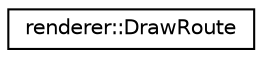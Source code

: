 digraph "Graphical Class Hierarchy"
{
 // LATEX_PDF_SIZE
  edge [fontname="Helvetica",fontsize="10",labelfontname="Helvetica",labelfontsize="10"];
  node [fontname="Helvetica",fontsize="10",shape=record];
  rankdir="LR";
  Node0 [label="renderer::DrawRoute",height=0.2,width=0.4,color="black", fillcolor="white", style="filled",URL="$classrenderer_1_1DrawRoute.html",tooltip=" "];
}
